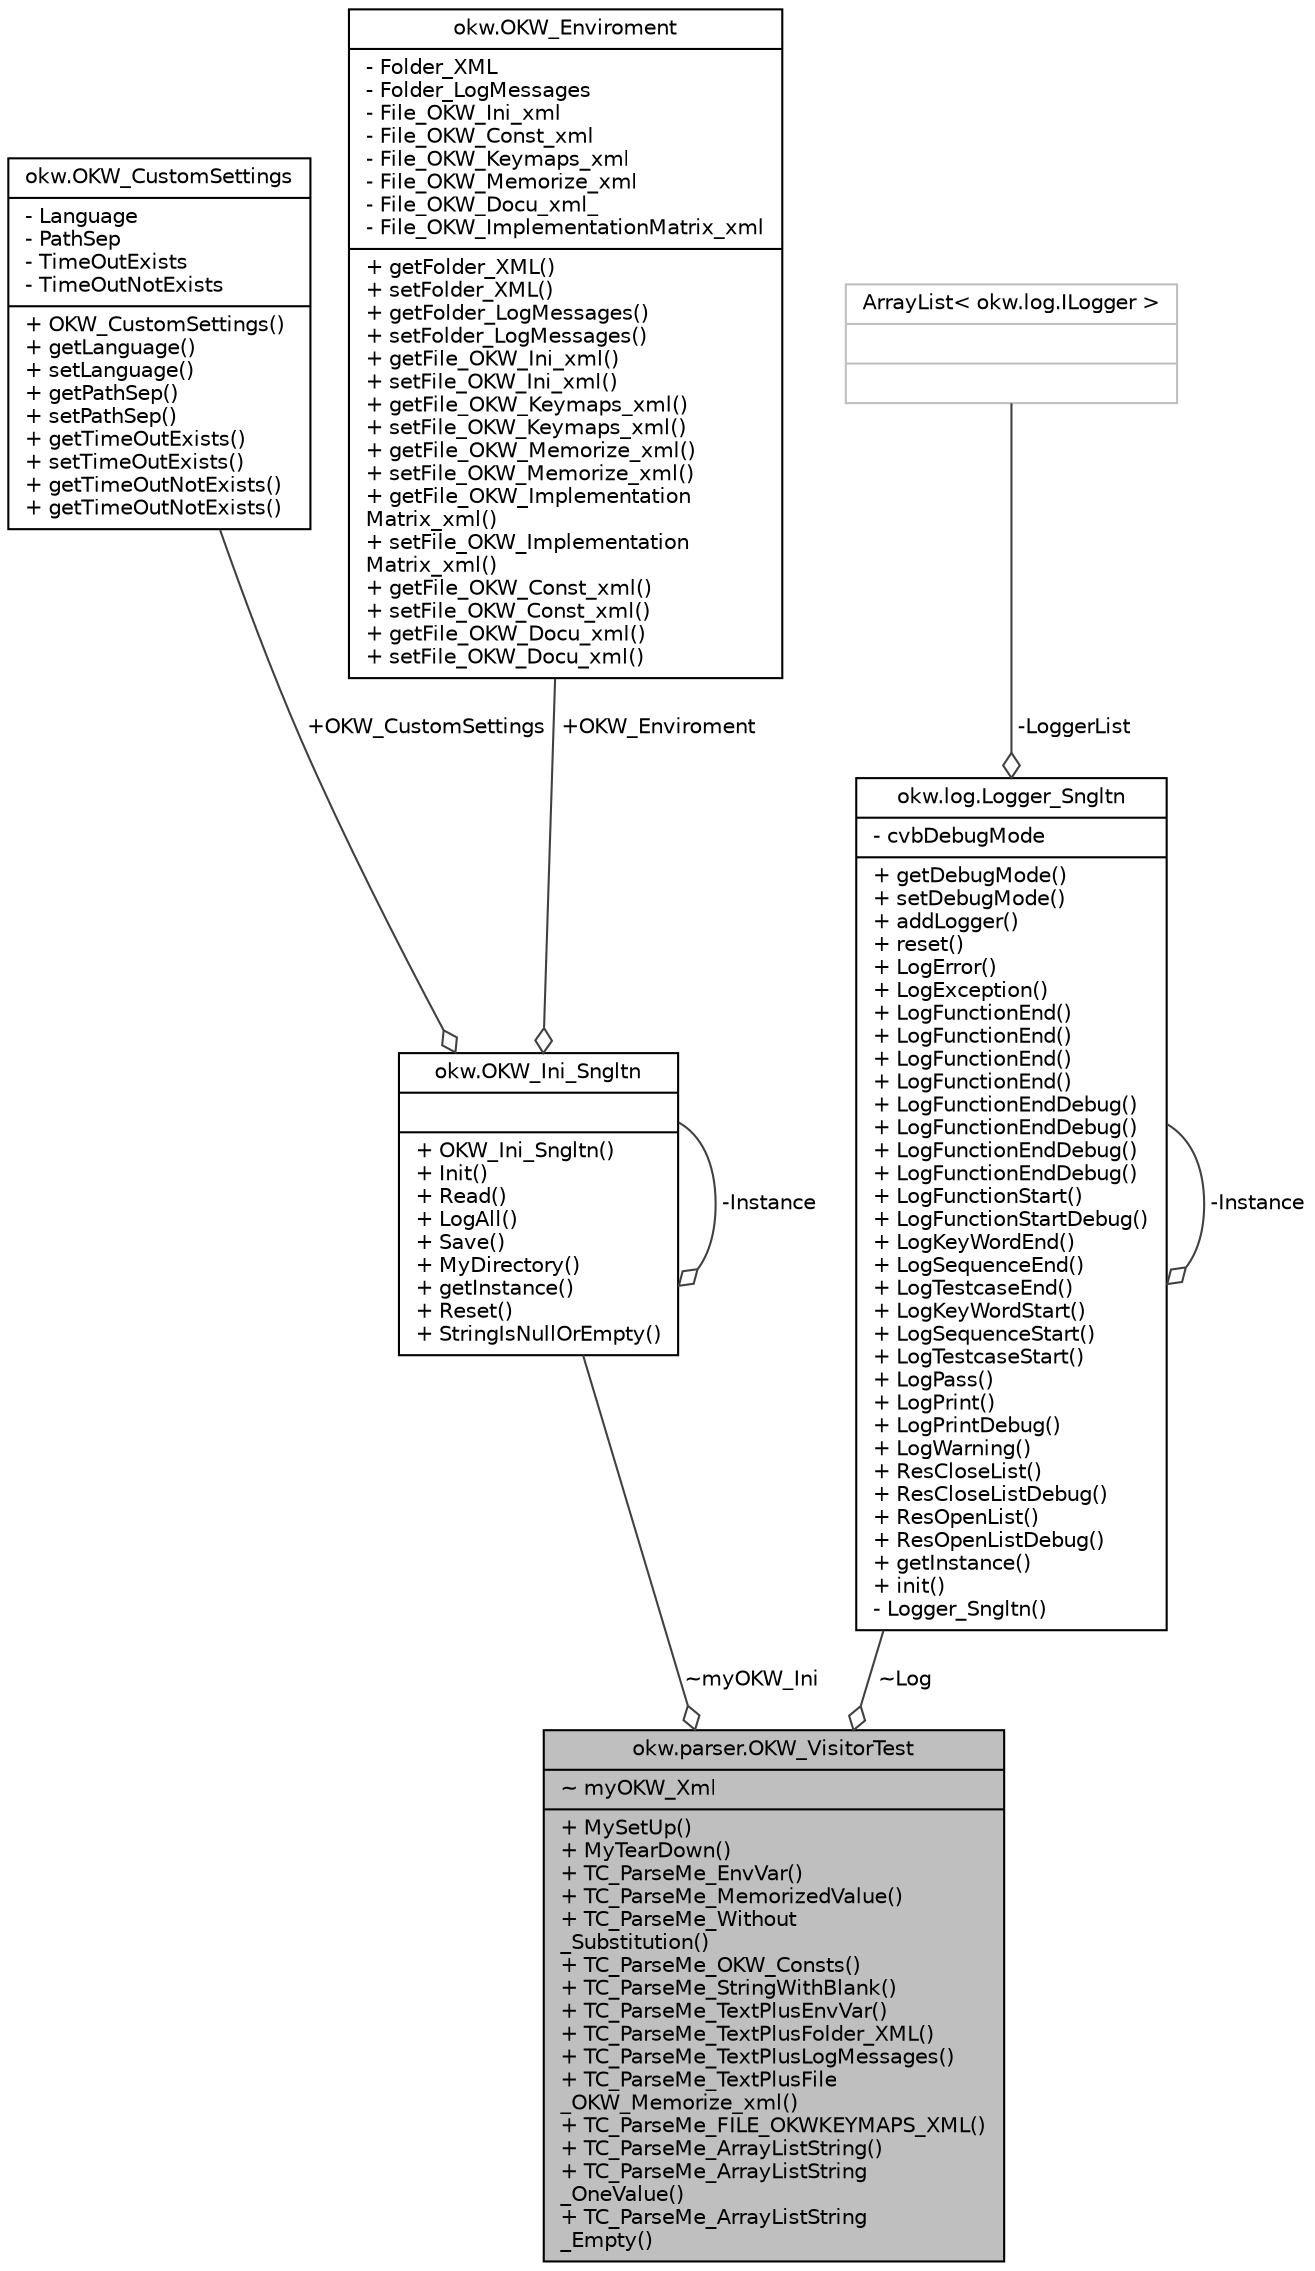 digraph "okw.parser.OKW_VisitorTest"
{
 // INTERACTIVE_SVG=YES
 // LATEX_PDF_SIZE
  edge [fontname="Helvetica",fontsize="10",labelfontname="Helvetica",labelfontsize="10"];
  node [fontname="Helvetica",fontsize="10",shape=record];
  Node1 [label="{okw.parser.OKW_VisitorTest\n|~ myOKW_Xml\l|+ MySetUp()\l+ MyTearDown()\l+ TC_ParseMe_EnvVar()\l+ TC_ParseMe_MemorizedValue()\l+ TC_ParseMe_Without\l_Substitution()\l+ TC_ParseMe_OKW_Consts()\l+ TC_ParseMe_StringWithBlank()\l+ TC_ParseMe_TextPlusEnvVar()\l+ TC_ParseMe_TextPlusFolder_XML()\l+ TC_ParseMe_TextPlusLogMessages()\l+ TC_ParseMe_TextPlusFile\l_OKW_Memorize_xml()\l+ TC_ParseMe_FILE_OKWKEYMAPS_XML()\l+ TC_ParseMe_ArrayListString()\l+ TC_ParseMe_ArrayListString\l_OneValue()\l+ TC_ParseMe_ArrayListString\l_Empty()\l}",height=0.2,width=0.4,color="black", fillcolor="grey75", style="filled", fontcolor="black",tooltip=" "];
  Node2 -> Node1 [color="grey25",fontsize="10",style="solid",label=" ~myOKW_Ini" ,arrowhead="odiamond",fontname="Helvetica"];
  Node2 [label="{okw.OKW_Ini_Sngltn\n||+ OKW_Ini_Sngltn()\l+ Init()\l+ Read()\l+ LogAll()\l+ Save()\l+ MyDirectory()\l+ getInstance()\l+ Reset()\l+ StringIsNullOrEmpty()\l}",height=0.2,width=0.4,color="black", fillcolor="white", style="filled",URL="$classokw_1_1_o_k_w___ini___sngltn.html",tooltip=" "];
  Node2 -> Node2 [color="grey25",fontsize="10",style="solid",label=" -Instance" ,arrowhead="odiamond",fontname="Helvetica"];
  Node3 -> Node2 [color="grey25",fontsize="10",style="solid",label=" +OKW_CustomSettings" ,arrowhead="odiamond",fontname="Helvetica"];
  Node3 [label="{okw.OKW_CustomSettings\n|- Language\l- PathSep\l- TimeOutExists\l- TimeOutNotExists\l|+ OKW_CustomSettings()\l+ getLanguage()\l+ setLanguage()\l+ getPathSep()\l+ setPathSep()\l+ getTimeOutExists()\l+ setTimeOutExists()\l+ getTimeOutNotExists()\l+ getTimeOutNotExists()\l}",height=0.2,width=0.4,color="black", fillcolor="white", style="filled",URL="$classokw_1_1_o_k_w___custom_settings.html",tooltip=" "];
  Node4 -> Node2 [color="grey25",fontsize="10",style="solid",label=" +OKW_Enviroment" ,arrowhead="odiamond",fontname="Helvetica"];
  Node4 [label="{okw.OKW_Enviroment\n|- Folder_XML\l- Folder_LogMessages\l- File_OKW_Ini_xml\l- File_OKW_Const_xml\l- File_OKW_Keymaps_xml\l- File_OKW_Memorize_xml\l- File_OKW_Docu_xml_\l- File_OKW_ImplementationMatrix_xml\l|+ getFolder_XML()\l+ setFolder_XML()\l+ getFolder_LogMessages()\l+ setFolder_LogMessages()\l+ getFile_OKW_Ini_xml()\l+ setFile_OKW_Ini_xml()\l+ getFile_OKW_Keymaps_xml()\l+ setFile_OKW_Keymaps_xml()\l+ getFile_OKW_Memorize_xml()\l+ setFile_OKW_Memorize_xml()\l+ getFile_OKW_Implementation\lMatrix_xml()\l+ setFile_OKW_Implementation\lMatrix_xml()\l+ getFile_OKW_Const_xml()\l+ setFile_OKW_Const_xml()\l+ getFile_OKW_Docu_xml()\l+ setFile_OKW_Docu_xml()\l}",height=0.2,width=0.4,color="black", fillcolor="white", style="filled",URL="$classokw_1_1_o_k_w___enviroment.html",tooltip=" "];
  Node5 -> Node1 [color="grey25",fontsize="10",style="solid",label=" ~Log" ,arrowhead="odiamond",fontname="Helvetica"];
  Node5 [label="{okw.log.Logger_Sngltn\n|- cvbDebugMode\l|+ getDebugMode()\l+ setDebugMode()\l+ addLogger()\l+ reset()\l+ LogError()\l+ LogException()\l+ LogFunctionEnd()\l+ LogFunctionEnd()\l+ LogFunctionEnd()\l+ LogFunctionEnd()\l+ LogFunctionEndDebug()\l+ LogFunctionEndDebug()\l+ LogFunctionEndDebug()\l+ LogFunctionEndDebug()\l+ LogFunctionStart()\l+ LogFunctionStartDebug()\l+ LogKeyWordEnd()\l+ LogSequenceEnd()\l+ LogTestcaseEnd()\l+ LogKeyWordStart()\l+ LogSequenceStart()\l+ LogTestcaseStart()\l+ LogPass()\l+ LogPrint()\l+ LogPrintDebug()\l+ LogWarning()\l+ ResCloseList()\l+ ResCloseListDebug()\l+ ResOpenList()\l+ ResOpenListDebug()\l+ getInstance()\l+ init()\l- Logger_Sngltn()\l}",height=0.2,width=0.4,color="black", fillcolor="white", style="filled",URL="$classokw_1_1log_1_1_logger___sngltn.html",tooltip=" "];
  Node6 -> Node5 [color="grey25",fontsize="10",style="solid",label=" -LoggerList" ,arrowhead="odiamond",fontname="Helvetica"];
  Node6 [label="{ArrayList\< okw.log.ILogger \>\n||}",height=0.2,width=0.4,color="grey75", fillcolor="white", style="filled",tooltip=" "];
  Node5 -> Node5 [color="grey25",fontsize="10",style="solid",label=" -Instance" ,arrowhead="odiamond",fontname="Helvetica"];
}
